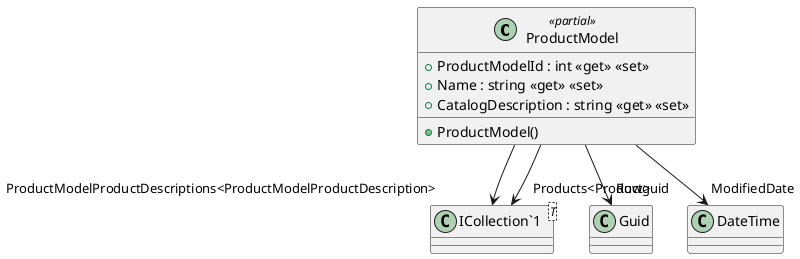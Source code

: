 @startuml
class ProductModel <<partial>> {
    + ProductModel()
    + ProductModelId : int <<get>> <<set>>
    + Name : string <<get>> <<set>>
    + CatalogDescription : string <<get>> <<set>>
}
class "ICollection`1"<T> {
}
ProductModel --> "Rowguid" Guid
ProductModel --> "ModifiedDate" DateTime
ProductModel --> "ProductModelProductDescriptions<ProductModelProductDescription>" "ICollection`1"
ProductModel --> "Products<Product>" "ICollection`1"
@enduml
